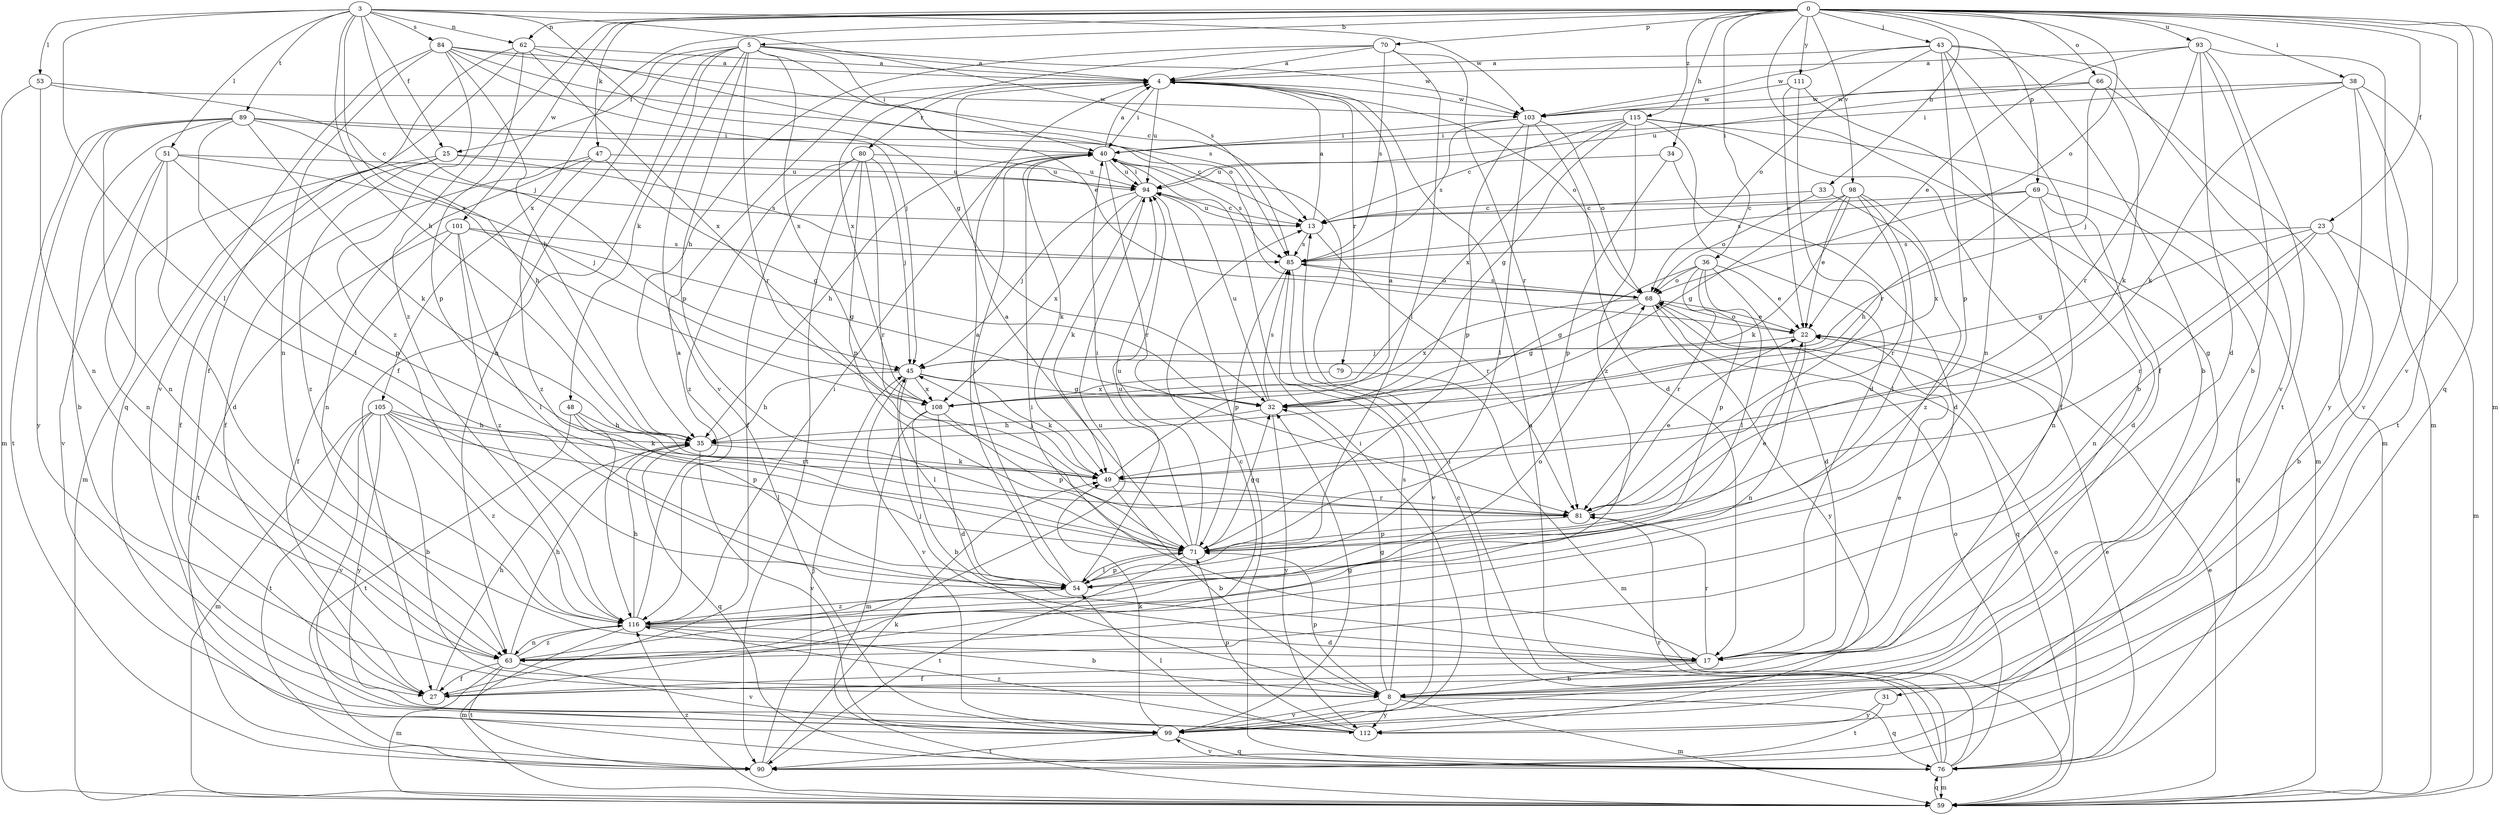 strict digraph  {
0;
3;
4;
5;
8;
13;
17;
22;
23;
25;
27;
31;
32;
33;
34;
35;
36;
38;
40;
43;
45;
47;
48;
49;
51;
53;
54;
59;
62;
63;
66;
68;
69;
70;
71;
76;
79;
80;
81;
84;
85;
89;
90;
93;
94;
98;
99;
101;
103;
105;
108;
111;
112;
115;
116;
0 -> 5  [label=b];
0 -> 23  [label=f];
0 -> 31  [label=g];
0 -> 33  [label=h];
0 -> 34  [label=h];
0 -> 36  [label=i];
0 -> 38  [label=i];
0 -> 43  [label=j];
0 -> 47  [label=k];
0 -> 59  [label=m];
0 -> 62  [label=n];
0 -> 66  [label=o];
0 -> 68  [label=o];
0 -> 69  [label=p];
0 -> 70  [label=p];
0 -> 76  [label=q];
0 -> 93  [label=u];
0 -> 98  [label=v];
0 -> 99  [label=v];
0 -> 101  [label=w];
0 -> 105  [label=x];
0 -> 111  [label=y];
0 -> 115  [label=z];
0 -> 116  [label=z];
3 -> 25  [label=f];
3 -> 32  [label=g];
3 -> 35  [label=h];
3 -> 45  [label=j];
3 -> 51  [label=l];
3 -> 53  [label=l];
3 -> 54  [label=l];
3 -> 62  [label=n];
3 -> 84  [label=s];
3 -> 85  [label=s];
3 -> 89  [label=t];
3 -> 103  [label=w];
3 -> 108  [label=x];
4 -> 40  [label=i];
4 -> 68  [label=o];
4 -> 79  [label=r];
4 -> 80  [label=r];
4 -> 94  [label=u];
4 -> 103  [label=w];
5 -> 4  [label=a];
5 -> 22  [label=e];
5 -> 25  [label=f];
5 -> 27  [label=f];
5 -> 40  [label=i];
5 -> 48  [label=k];
5 -> 63  [label=n];
5 -> 71  [label=p];
5 -> 81  [label=r];
5 -> 99  [label=v];
5 -> 103  [label=w];
5 -> 108  [label=x];
8 -> 32  [label=g];
8 -> 59  [label=m];
8 -> 71  [label=p];
8 -> 76  [label=q];
8 -> 85  [label=s];
8 -> 99  [label=v];
8 -> 112  [label=y];
13 -> 4  [label=a];
13 -> 81  [label=r];
13 -> 85  [label=s];
13 -> 94  [label=u];
17 -> 8  [label=b];
17 -> 22  [label=e];
17 -> 27  [label=f];
17 -> 40  [label=i];
17 -> 45  [label=j];
17 -> 81  [label=r];
22 -> 45  [label=j];
22 -> 63  [label=n];
22 -> 68  [label=o];
23 -> 8  [label=b];
23 -> 32  [label=g];
23 -> 59  [label=m];
23 -> 63  [label=n];
23 -> 81  [label=r];
23 -> 85  [label=s];
25 -> 27  [label=f];
25 -> 59  [label=m];
25 -> 85  [label=s];
25 -> 94  [label=u];
25 -> 116  [label=z];
27 -> 13  [label=c];
27 -> 35  [label=h];
31 -> 90  [label=t];
31 -> 112  [label=y];
32 -> 35  [label=h];
32 -> 85  [label=s];
32 -> 94  [label=u];
32 -> 112  [label=y];
33 -> 13  [label=c];
33 -> 68  [label=o];
33 -> 108  [label=x];
34 -> 17  [label=d];
34 -> 71  [label=p];
34 -> 94  [label=u];
35 -> 49  [label=k];
35 -> 76  [label=q];
35 -> 99  [label=v];
36 -> 17  [label=d];
36 -> 22  [label=e];
36 -> 32  [label=g];
36 -> 54  [label=l];
36 -> 68  [label=o];
36 -> 71  [label=p];
36 -> 81  [label=r];
38 -> 40  [label=i];
38 -> 49  [label=k];
38 -> 90  [label=t];
38 -> 99  [label=v];
38 -> 103  [label=w];
38 -> 112  [label=y];
40 -> 4  [label=a];
40 -> 35  [label=h];
40 -> 49  [label=k];
40 -> 81  [label=r];
40 -> 85  [label=s];
40 -> 94  [label=u];
43 -> 4  [label=a];
43 -> 8  [label=b];
43 -> 27  [label=f];
43 -> 63  [label=n];
43 -> 68  [label=o];
43 -> 71  [label=p];
43 -> 99  [label=v];
43 -> 103  [label=w];
45 -> 32  [label=g];
45 -> 35  [label=h];
45 -> 49  [label=k];
45 -> 54  [label=l];
45 -> 99  [label=v];
45 -> 108  [label=x];
47 -> 27  [label=f];
47 -> 32  [label=g];
47 -> 63  [label=n];
47 -> 94  [label=u];
47 -> 116  [label=z];
48 -> 35  [label=h];
48 -> 54  [label=l];
48 -> 81  [label=r];
48 -> 90  [label=t];
49 -> 4  [label=a];
49 -> 8  [label=b];
49 -> 45  [label=j];
49 -> 81  [label=r];
51 -> 17  [label=d];
51 -> 45  [label=j];
51 -> 63  [label=n];
51 -> 71  [label=p];
51 -> 94  [label=u];
51 -> 99  [label=v];
53 -> 13  [label=c];
53 -> 59  [label=m];
53 -> 63  [label=n];
53 -> 103  [label=w];
54 -> 4  [label=a];
54 -> 40  [label=i];
54 -> 71  [label=p];
54 -> 94  [label=u];
54 -> 116  [label=z];
59 -> 22  [label=e];
59 -> 68  [label=o];
59 -> 76  [label=q];
59 -> 116  [label=z];
62 -> 4  [label=a];
62 -> 27  [label=f];
62 -> 68  [label=o];
62 -> 71  [label=p];
62 -> 76  [label=q];
62 -> 108  [label=x];
63 -> 27  [label=f];
63 -> 35  [label=h];
63 -> 59  [label=m];
63 -> 90  [label=t];
63 -> 94  [label=u];
63 -> 99  [label=v];
63 -> 116  [label=z];
66 -> 45  [label=j];
66 -> 49  [label=k];
66 -> 59  [label=m];
66 -> 94  [label=u];
66 -> 103  [label=w];
68 -> 22  [label=e];
68 -> 32  [label=g];
68 -> 76  [label=q];
68 -> 85  [label=s];
68 -> 108  [label=x];
68 -> 112  [label=y];
69 -> 13  [label=c];
69 -> 17  [label=d];
69 -> 35  [label=h];
69 -> 63  [label=n];
69 -> 76  [label=q];
69 -> 85  [label=s];
70 -> 4  [label=a];
70 -> 35  [label=h];
70 -> 54  [label=l];
70 -> 81  [label=r];
70 -> 85  [label=s];
70 -> 108  [label=x];
71 -> 4  [label=a];
71 -> 22  [label=e];
71 -> 32  [label=g];
71 -> 40  [label=i];
71 -> 54  [label=l];
71 -> 90  [label=t];
71 -> 94  [label=u];
76 -> 4  [label=a];
76 -> 13  [label=c];
76 -> 22  [label=e];
76 -> 40  [label=i];
76 -> 59  [label=m];
76 -> 68  [label=o];
76 -> 81  [label=r];
76 -> 99  [label=v];
79 -> 59  [label=m];
79 -> 108  [label=x];
80 -> 27  [label=f];
80 -> 45  [label=j];
80 -> 71  [label=p];
80 -> 81  [label=r];
80 -> 90  [label=t];
80 -> 94  [label=u];
80 -> 116  [label=z];
81 -> 22  [label=e];
81 -> 71  [label=p];
84 -> 4  [label=a];
84 -> 13  [label=c];
84 -> 35  [label=h];
84 -> 45  [label=j];
84 -> 63  [label=n];
84 -> 85  [label=s];
84 -> 99  [label=v];
84 -> 116  [label=z];
85 -> 68  [label=o];
85 -> 71  [label=p];
85 -> 99  [label=v];
89 -> 8  [label=b];
89 -> 13  [label=c];
89 -> 35  [label=h];
89 -> 40  [label=i];
89 -> 49  [label=k];
89 -> 54  [label=l];
89 -> 63  [label=n];
89 -> 90  [label=t];
89 -> 112  [label=y];
90 -> 45  [label=j];
90 -> 49  [label=k];
93 -> 4  [label=a];
93 -> 8  [label=b];
93 -> 17  [label=d];
93 -> 22  [label=e];
93 -> 59  [label=m];
93 -> 81  [label=r];
93 -> 90  [label=t];
94 -> 13  [label=c];
94 -> 40  [label=i];
94 -> 45  [label=j];
94 -> 49  [label=k];
94 -> 76  [label=q];
94 -> 108  [label=x];
98 -> 13  [label=c];
98 -> 22  [label=e];
98 -> 32  [label=g];
98 -> 49  [label=k];
98 -> 54  [label=l];
98 -> 81  [label=r];
98 -> 116  [label=z];
99 -> 32  [label=g];
99 -> 40  [label=i];
99 -> 49  [label=k];
99 -> 76  [label=q];
99 -> 90  [label=t];
101 -> 27  [label=f];
101 -> 32  [label=g];
101 -> 54  [label=l];
101 -> 85  [label=s];
101 -> 90  [label=t];
101 -> 116  [label=z];
103 -> 17  [label=d];
103 -> 40  [label=i];
103 -> 54  [label=l];
103 -> 68  [label=o];
103 -> 71  [label=p];
103 -> 85  [label=s];
105 -> 8  [label=b];
105 -> 35  [label=h];
105 -> 49  [label=k];
105 -> 59  [label=m];
105 -> 71  [label=p];
105 -> 90  [label=t];
105 -> 99  [label=v];
105 -> 112  [label=y];
105 -> 116  [label=z];
108 -> 8  [label=b];
108 -> 17  [label=d];
108 -> 59  [label=m];
108 -> 71  [label=p];
111 -> 8  [label=b];
111 -> 22  [label=e];
111 -> 81  [label=r];
111 -> 103  [label=w];
112 -> 54  [label=l];
112 -> 71  [label=p];
112 -> 116  [label=z];
115 -> 13  [label=c];
115 -> 17  [label=d];
115 -> 27  [label=f];
115 -> 32  [label=g];
115 -> 40  [label=i];
115 -> 59  [label=m];
115 -> 108  [label=x];
115 -> 116  [label=z];
116 -> 4  [label=a];
116 -> 8  [label=b];
116 -> 17  [label=d];
116 -> 35  [label=h];
116 -> 40  [label=i];
116 -> 59  [label=m];
116 -> 63  [label=n];
116 -> 68  [label=o];
}
